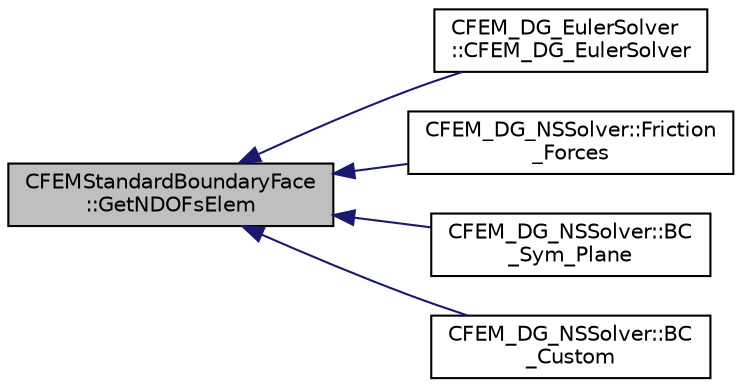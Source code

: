 digraph "CFEMStandardBoundaryFace::GetNDOFsElem"
{
  edge [fontname="Helvetica",fontsize="10",labelfontname="Helvetica",labelfontsize="10"];
  node [fontname="Helvetica",fontsize="10",shape=record];
  rankdir="LR";
  Node95 [label="CFEMStandardBoundaryFace\l::GetNDOFsElem",height=0.2,width=0.4,color="black", fillcolor="grey75", style="filled", fontcolor="black"];
  Node95 -> Node96 [dir="back",color="midnightblue",fontsize="10",style="solid",fontname="Helvetica"];
  Node96 [label="CFEM_DG_EulerSolver\l::CFEM_DG_EulerSolver",height=0.2,width=0.4,color="black", fillcolor="white", style="filled",URL="$class_c_f_e_m___d_g___euler_solver.html#a677fa998b78bd489a3f8bee0d56623dd"];
  Node95 -> Node97 [dir="back",color="midnightblue",fontsize="10",style="solid",fontname="Helvetica"];
  Node97 [label="CFEM_DG_NSSolver::Friction\l_Forces",height=0.2,width=0.4,color="black", fillcolor="white", style="filled",URL="$class_c_f_e_m___d_g___n_s_solver.html#a15cec95ab40ebb36ee69bc5f58840cf3",tooltip="Compute the viscous forces and all the addimensional coefficients. "];
  Node95 -> Node98 [dir="back",color="midnightblue",fontsize="10",style="solid",fontname="Helvetica"];
  Node98 [label="CFEM_DG_NSSolver::BC\l_Sym_Plane",height=0.2,width=0.4,color="black", fillcolor="white", style="filled",URL="$class_c_f_e_m___d_g___n_s_solver.html#a148134abb8821df7c68a8f9adedbe851",tooltip="Impose the symmetry boundary condition using the residual. "];
  Node95 -> Node99 [dir="back",color="midnightblue",fontsize="10",style="solid",fontname="Helvetica"];
  Node99 [label="CFEM_DG_NSSolver::BC\l_Custom",height=0.2,width=0.4,color="black", fillcolor="white", style="filled",URL="$class_c_f_e_m___d_g___n_s_solver.html#a8e27fad06f1bde21670f2e2990d3027e",tooltip="Impose the user customized boundary condition. "];
}
